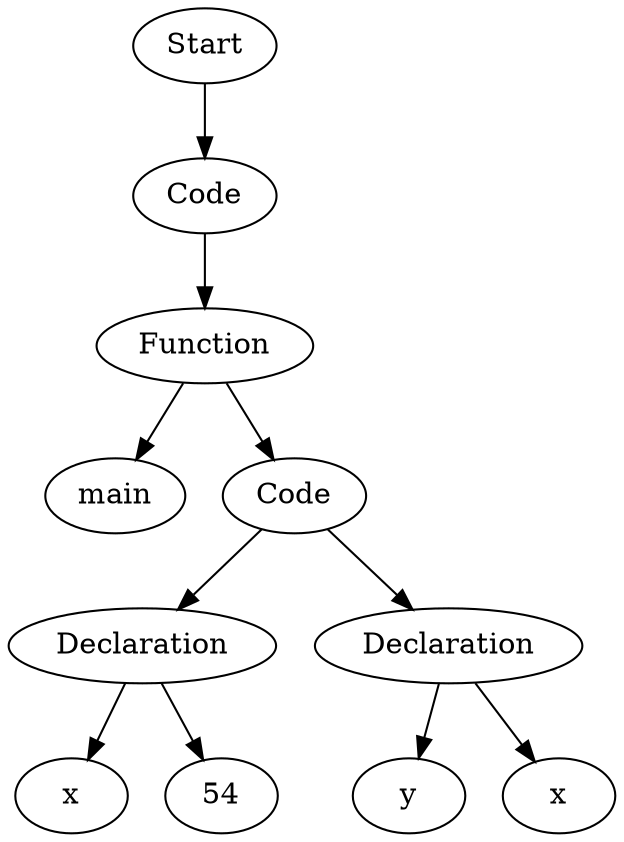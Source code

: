 digraph AST {
  "137478358747264" [label="Start"];
  "137478358747264" -> "137478358748416";
  "137478358748416" [label="Code"];
  "137478358748416" -> "137478358750768";
  "137478358750768" [label="Function"];
  "137478358750768" -> "137478358752304";
  "137478358750768" -> "137478358751872";
  "137478358752304" [label="main"];
  "137478358751872" [label="Code"];
  "137478358751872" -> "137478358751248";
  "137478358751872" -> "137478358754320";
  "137478358751248" [label="Declaration"];
  "137478358751248" -> "137478358750240";
  "137478358751248" -> "137478358754416";
  "137478358750240" [label="x"];
  "137478358754416" [label="54"];
  "137478358754320" [label="Declaration"];
  "137478358754320" -> "137478358755040";
  "137478358754320" -> "137478358755760";
  "137478358755040" [label="y"];
  "137478358755760" [label="x"];
}
